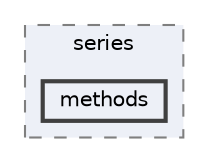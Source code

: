 digraph "/home/jam/Research/IRES-2025/dev/src/llm-scripts/testing/hypothesis-testing/hyp-env/lib/python3.12/site-packages/pandas/tests/series/methods"
{
 // LATEX_PDF_SIZE
  bgcolor="transparent";
  edge [fontname=Helvetica,fontsize=10,labelfontname=Helvetica,labelfontsize=10];
  node [fontname=Helvetica,fontsize=10,shape=box,height=0.2,width=0.4];
  compound=true
  subgraph clusterdir_3a80da0b1bff385975d1d444f53db412 {
    graph [ bgcolor="#edf0f7", pencolor="grey50", label="series", fontname=Helvetica,fontsize=10 style="filled,dashed", URL="dir_3a80da0b1bff385975d1d444f53db412.html",tooltip=""]
  dir_306ffad78741ca42dd968f55595106ff [label="methods", fillcolor="#edf0f7", color="grey25", style="filled,bold", URL="dir_306ffad78741ca42dd968f55595106ff.html",tooltip=""];
  }
}
